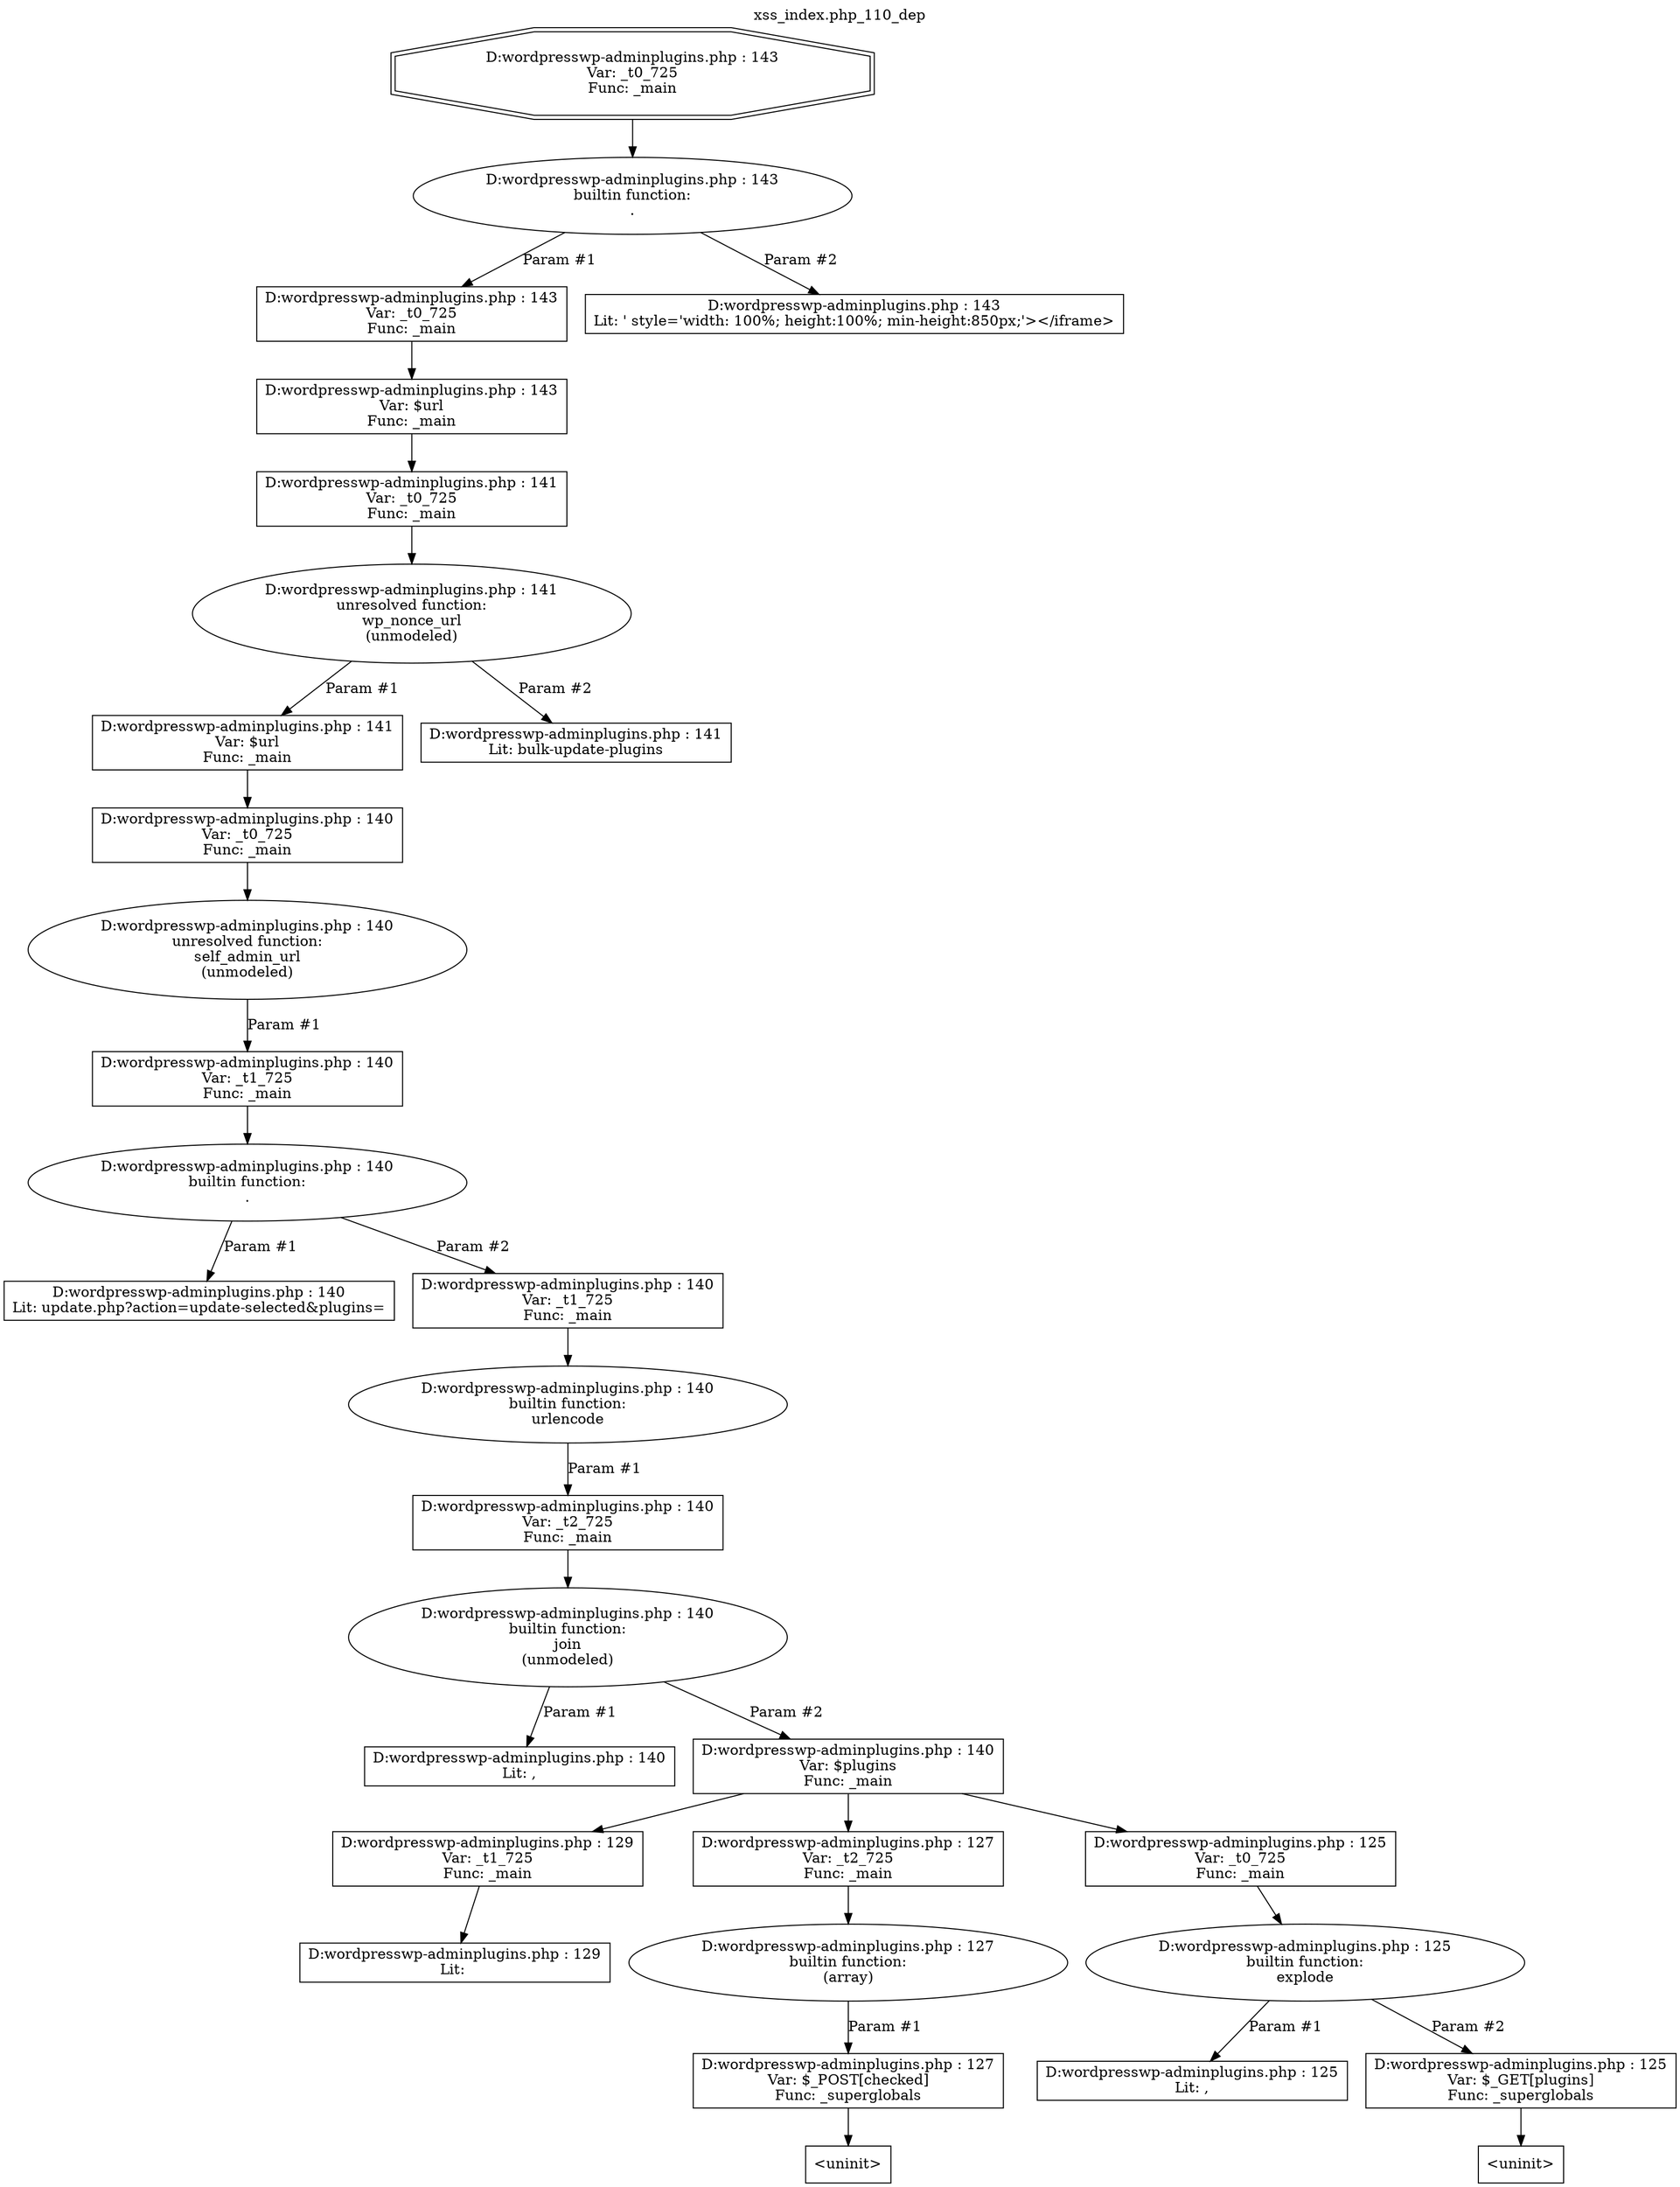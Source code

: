 digraph cfg {
  label="xss_index.php_110_dep";
  labelloc=t;
  n1 [shape=doubleoctagon, label="D:\wordpress\wp-admin\plugins.php : 143\nVar: _t0_725\nFunc: _main\n"];
  n2 [shape=ellipse, label="D:\wordpress\wp-admin\plugins.php : 143\nbuiltin function:\n.\n"];
  n3 [shape=box, label="D:\wordpress\wp-admin\plugins.php : 143\nVar: _t0_725\nFunc: _main\n"];
  n4 [shape=box, label="D:\wordpress\wp-admin\plugins.php : 143\nVar: $url\nFunc: _main\n"];
  n5 [shape=box, label="D:\wordpress\wp-admin\plugins.php : 141\nVar: _t0_725\nFunc: _main\n"];
  n6 [shape=ellipse, label="D:\wordpress\wp-admin\plugins.php : 141\nunresolved function:\nwp_nonce_url\n(unmodeled)\n"];
  n7 [shape=box, label="D:\wordpress\wp-admin\plugins.php : 141\nVar: $url\nFunc: _main\n"];
  n8 [shape=box, label="D:\wordpress\wp-admin\plugins.php : 140\nVar: _t0_725\nFunc: _main\n"];
  n9 [shape=ellipse, label="D:\wordpress\wp-admin\plugins.php : 140\nunresolved function:\nself_admin_url\n(unmodeled)\n"];
  n10 [shape=box, label="D:\wordpress\wp-admin\plugins.php : 140\nVar: _t1_725\nFunc: _main\n"];
  n11 [shape=ellipse, label="D:\wordpress\wp-admin\plugins.php : 140\nbuiltin function:\n.\n"];
  n12 [shape=box, label="D:\wordpress\wp-admin\plugins.php : 140\nLit: update.php?action=update-selected&amp;plugins=\n"];
  n13 [shape=box, label="D:\wordpress\wp-admin\plugins.php : 140\nVar: _t1_725\nFunc: _main\n"];
  n14 [shape=ellipse, label="D:\wordpress\wp-admin\plugins.php : 140\nbuiltin function:\nurlencode\n"];
  n15 [shape=box, label="D:\wordpress\wp-admin\plugins.php : 140\nVar: _t2_725\nFunc: _main\n"];
  n16 [shape=ellipse, label="D:\wordpress\wp-admin\plugins.php : 140\nbuiltin function:\njoin\n(unmodeled)\n"];
  n17 [shape=box, label="D:\wordpress\wp-admin\plugins.php : 140\nLit: ,\n"];
  n18 [shape=box, label="D:\wordpress\wp-admin\plugins.php : 140\nVar: $plugins\nFunc: _main\n"];
  n19 [shape=box, label="D:\wordpress\wp-admin\plugins.php : 129\nVar: _t1_725\nFunc: _main\n"];
  n20 [shape=box, label="D:\wordpress\wp-admin\plugins.php : 129\nLit: \n"];
  n21 [shape=box, label="D:\wordpress\wp-admin\plugins.php : 127\nVar: _t2_725\nFunc: _main\n"];
  n22 [shape=ellipse, label="D:\wordpress\wp-admin\plugins.php : 127\nbuiltin function:\n(array)\n"];
  n23 [shape=box, label="D:\wordpress\wp-admin\plugins.php : 127\nVar: $_POST[checked]\nFunc: _superglobals\n"];
  n24 [shape=box, label="<uninit>"];
  n25 [shape=box, label="D:\wordpress\wp-admin\plugins.php : 125\nVar: _t0_725\nFunc: _main\n"];
  n26 [shape=ellipse, label="D:\wordpress\wp-admin\plugins.php : 125\nbuiltin function:\nexplode\n"];
  n27 [shape=box, label="D:\wordpress\wp-admin\plugins.php : 125\nLit: ,\n"];
  n28 [shape=box, label="D:\wordpress\wp-admin\plugins.php : 125\nVar: $_GET[plugins]\nFunc: _superglobals\n"];
  n29 [shape=box, label="<uninit>"];
  n30 [shape=box, label="D:\wordpress\wp-admin\plugins.php : 141\nLit: bulk-update-plugins\n"];
  n31 [shape=box, label="D:\wordpress\wp-admin\plugins.php : 143\nLit: ' style='width: 100%; height:100%; min-height:850px;'></iframe>\n"];
  n1 -> n2;
  n5 -> n6;
  n8 -> n9;
  n10 -> n11;
  n11 -> n12[label="Param #1"];
  n11 -> n13[label="Param #2"];
  n13 -> n14;
  n15 -> n16;
  n16 -> n17[label="Param #1"];
  n16 -> n18[label="Param #2"];
  n19 -> n20;
  n18 -> n19;
  n18 -> n21;
  n18 -> n25;
  n21 -> n22;
  n23 -> n24;
  n22 -> n23[label="Param #1"];
  n25 -> n26;
  n26 -> n27[label="Param #1"];
  n26 -> n28[label="Param #2"];
  n28 -> n29;
  n14 -> n15[label="Param #1"];
  n9 -> n10[label="Param #1"];
  n7 -> n8;
  n6 -> n7[label="Param #1"];
  n6 -> n30[label="Param #2"];
  n4 -> n5;
  n3 -> n4;
  n2 -> n3[label="Param #1"];
  n2 -> n31[label="Param #2"];
}
